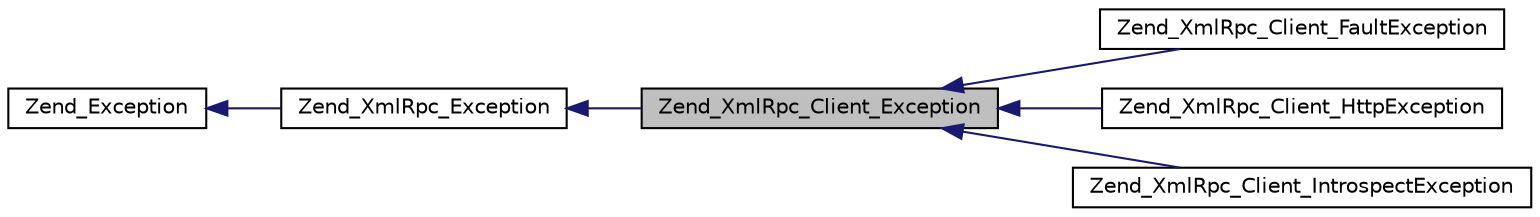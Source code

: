 digraph G
{
  edge [fontname="Helvetica",fontsize="10",labelfontname="Helvetica",labelfontsize="10"];
  node [fontname="Helvetica",fontsize="10",shape=record];
  rankdir="LR";
  Node1 [label="Zend_XmlRpc_Client_Exception",height=0.2,width=0.4,color="black", fillcolor="grey75", style="filled" fontcolor="black"];
  Node2 -> Node1 [dir="back",color="midnightblue",fontsize="10",style="solid",fontname="Helvetica"];
  Node2 [label="Zend_XmlRpc_Exception",height=0.2,width=0.4,color="black", fillcolor="white", style="filled",URL="$class_zend___xml_rpc___exception.html"];
  Node3 -> Node2 [dir="back",color="midnightblue",fontsize="10",style="solid",fontname="Helvetica"];
  Node3 [label="Zend_Exception",height=0.2,width=0.4,color="black", fillcolor="white", style="filled",URL="$class_zend___exception.html"];
  Node1 -> Node4 [dir="back",color="midnightblue",fontsize="10",style="solid",fontname="Helvetica"];
  Node4 [label="Zend_XmlRpc_Client_FaultException",height=0.2,width=0.4,color="black", fillcolor="white", style="filled",URL="$class_zend___xml_rpc___client___fault_exception.html"];
  Node1 -> Node5 [dir="back",color="midnightblue",fontsize="10",style="solid",fontname="Helvetica"];
  Node5 [label="Zend_XmlRpc_Client_HttpException",height=0.2,width=0.4,color="black", fillcolor="white", style="filled",URL="$class_zend___xml_rpc___client___http_exception.html"];
  Node1 -> Node6 [dir="back",color="midnightblue",fontsize="10",style="solid",fontname="Helvetica"];
  Node6 [label="Zend_XmlRpc_Client_IntrospectException",height=0.2,width=0.4,color="black", fillcolor="white", style="filled",URL="$class_zend___xml_rpc___client___introspect_exception.html"];
}
